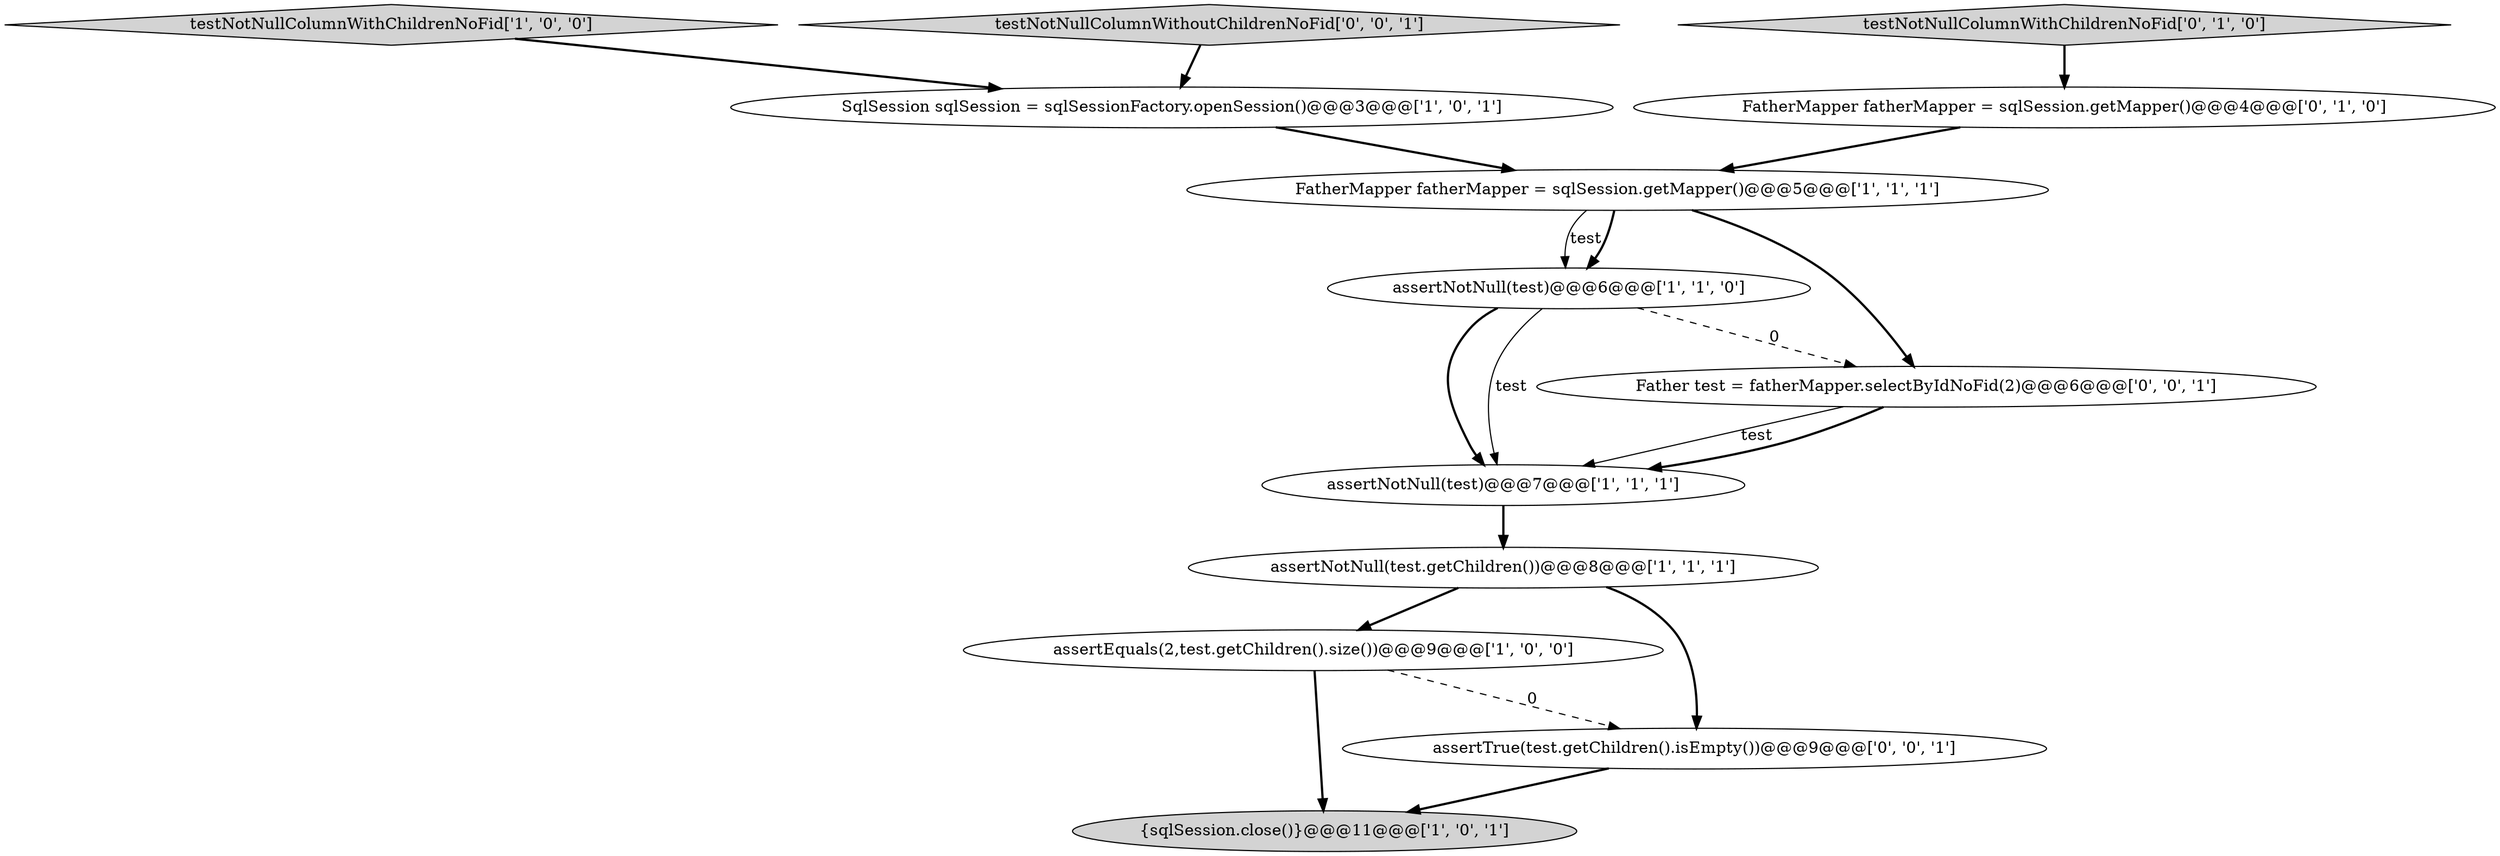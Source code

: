 digraph {
5 [style = filled, label = "assertNotNull(test)@@@6@@@['1', '1', '0']", fillcolor = white, shape = ellipse image = "AAA0AAABBB1BBB"];
1 [style = filled, label = "SqlSession sqlSession = sqlSessionFactory.openSession()@@@3@@@['1', '0', '1']", fillcolor = white, shape = ellipse image = "AAA0AAABBB1BBB"];
8 [style = filled, label = "FatherMapper fatherMapper = sqlSession.getMapper()@@@4@@@['0', '1', '0']", fillcolor = white, shape = ellipse image = "AAA0AAABBB2BBB"];
3 [style = filled, label = "testNotNullColumnWithChildrenNoFid['1', '0', '0']", fillcolor = lightgray, shape = diamond image = "AAA0AAABBB1BBB"];
0 [style = filled, label = "assertNotNull(test.getChildren())@@@8@@@['1', '1', '1']", fillcolor = white, shape = ellipse image = "AAA0AAABBB1BBB"];
4 [style = filled, label = "assertEquals(2,test.getChildren().size())@@@9@@@['1', '0', '0']", fillcolor = white, shape = ellipse image = "AAA0AAABBB1BBB"];
7 [style = filled, label = "{sqlSession.close()}@@@11@@@['1', '0', '1']", fillcolor = lightgray, shape = ellipse image = "AAA0AAABBB1BBB"];
9 [style = filled, label = "testNotNullColumnWithChildrenNoFid['0', '1', '0']", fillcolor = lightgray, shape = diamond image = "AAA0AAABBB2BBB"];
11 [style = filled, label = "testNotNullColumnWithoutChildrenNoFid['0', '0', '1']", fillcolor = lightgray, shape = diamond image = "AAA0AAABBB3BBB"];
6 [style = filled, label = "assertNotNull(test)@@@7@@@['1', '1', '1']", fillcolor = white, shape = ellipse image = "AAA0AAABBB1BBB"];
2 [style = filled, label = "FatherMapper fatherMapper = sqlSession.getMapper()@@@5@@@['1', '1', '1']", fillcolor = white, shape = ellipse image = "AAA0AAABBB1BBB"];
10 [style = filled, label = "Father test = fatherMapper.selectByIdNoFid(2)@@@6@@@['0', '0', '1']", fillcolor = white, shape = ellipse image = "AAA0AAABBB3BBB"];
12 [style = filled, label = "assertTrue(test.getChildren().isEmpty())@@@9@@@['0', '0', '1']", fillcolor = white, shape = ellipse image = "AAA0AAABBB3BBB"];
2->5 [style = solid, label="test"];
1->2 [style = bold, label=""];
6->0 [style = bold, label=""];
10->6 [style = solid, label="test"];
5->6 [style = bold, label=""];
5->6 [style = solid, label="test"];
3->1 [style = bold, label=""];
8->2 [style = bold, label=""];
9->8 [style = bold, label=""];
0->4 [style = bold, label=""];
2->10 [style = bold, label=""];
11->1 [style = bold, label=""];
10->6 [style = bold, label=""];
5->10 [style = dashed, label="0"];
12->7 [style = bold, label=""];
4->7 [style = bold, label=""];
0->12 [style = bold, label=""];
4->12 [style = dashed, label="0"];
2->5 [style = bold, label=""];
}
